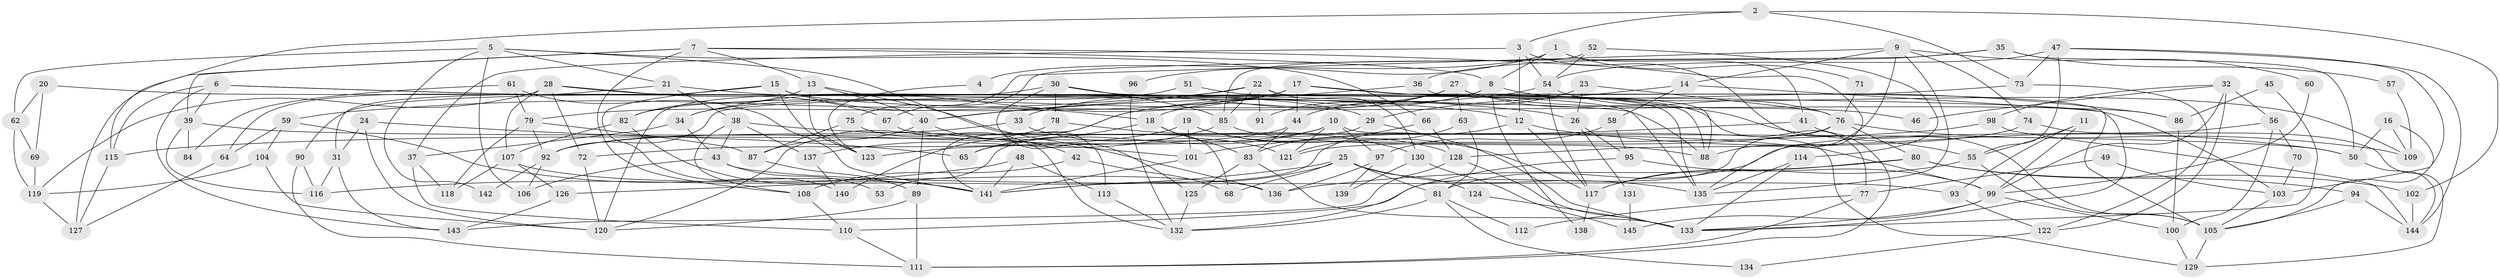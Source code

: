 // Generated by graph-tools (version 1.1) at 2025/36/03/09/25 02:36:21]
// undirected, 145 vertices, 290 edges
graph export_dot {
graph [start="1"]
  node [color=gray90,style=filled];
  1;
  2;
  3;
  4;
  5;
  6;
  7;
  8;
  9;
  10;
  11;
  12;
  13;
  14;
  15;
  16;
  17;
  18;
  19;
  20;
  21;
  22;
  23;
  24;
  25;
  26;
  27;
  28;
  29;
  30;
  31;
  32;
  33;
  34;
  35;
  36;
  37;
  38;
  39;
  40;
  41;
  42;
  43;
  44;
  45;
  46;
  47;
  48;
  49;
  50;
  51;
  52;
  53;
  54;
  55;
  56;
  57;
  58;
  59;
  60;
  61;
  62;
  63;
  64;
  65;
  66;
  67;
  68;
  69;
  70;
  71;
  72;
  73;
  74;
  75;
  76;
  77;
  78;
  79;
  80;
  81;
  82;
  83;
  84;
  85;
  86;
  87;
  88;
  89;
  90;
  91;
  92;
  93;
  94;
  95;
  96;
  97;
  98;
  99;
  100;
  101;
  102;
  103;
  104;
  105;
  106;
  107;
  108;
  109;
  110;
  111;
  112;
  113;
  114;
  115;
  116;
  117;
  118;
  119;
  120;
  121;
  122;
  123;
  124;
  125;
  126;
  127;
  128;
  129;
  130;
  131;
  132;
  133;
  134;
  135;
  136;
  137;
  138;
  139;
  140;
  141;
  142;
  143;
  144;
  145;
  1 -- 41;
  1 -- 8;
  1 -- 4;
  1 -- 71;
  1 -- 96;
  2 -- 73;
  2 -- 3;
  2 -- 102;
  2 -- 115;
  3 -- 54;
  3 -- 37;
  3 -- 12;
  3 -- 111;
  4 -- 123;
  5 -- 21;
  5 -- 106;
  5 -- 62;
  5 -- 66;
  5 -- 113;
  5 -- 142;
  6 -- 39;
  6 -- 115;
  6 -- 12;
  6 -- 26;
  6 -- 143;
  7 -- 135;
  7 -- 127;
  7 -- 8;
  7 -- 13;
  7 -- 39;
  7 -- 108;
  8 -- 18;
  8 -- 91;
  8 -- 109;
  8 -- 138;
  9 -- 14;
  9 -- 74;
  9 -- 60;
  9 -- 75;
  9 -- 88;
  9 -- 135;
  10 -- 92;
  10 -- 129;
  10 -- 65;
  10 -- 97;
  10 -- 121;
  11 -- 99;
  11 -- 55;
  11 -- 93;
  12 -- 50;
  12 -- 117;
  12 -- 141;
  13 -- 82;
  13 -- 40;
  13 -- 123;
  13 -- 136;
  14 -- 58;
  14 -- 133;
  14 -- 29;
  15 -- 31;
  15 -- 123;
  15 -- 18;
  15 -- 86;
  15 -- 140;
  16 -- 105;
  16 -- 109;
  16 -- 50;
  17 -- 86;
  17 -- 88;
  17 -- 34;
  17 -- 44;
  17 -- 77;
  17 -- 79;
  17 -- 120;
  18 -- 83;
  18 -- 65;
  18 -- 68;
  19 -- 128;
  19 -- 117;
  19 -- 72;
  19 -- 101;
  20 -- 69;
  20 -- 62;
  20 -- 103;
  21 -- 29;
  21 -- 38;
  21 -- 64;
  22 -- 105;
  22 -- 40;
  22 -- 59;
  22 -- 85;
  22 -- 91;
  22 -- 130;
  23 -- 76;
  23 -- 44;
  23 -- 26;
  24 -- 65;
  24 -- 120;
  24 -- 31;
  25 -- 135;
  25 -- 68;
  25 -- 81;
  25 -- 124;
  25 -- 126;
  25 -- 141;
  26 -- 95;
  26 -- 131;
  27 -- 55;
  27 -- 141;
  27 -- 33;
  27 -- 34;
  27 -- 46;
  27 -- 63;
  28 -- 107;
  28 -- 67;
  28 -- 72;
  28 -- 88;
  28 -- 119;
  29 -- 133;
  29 -- 53;
  30 -- 85;
  30 -- 90;
  30 -- 78;
  30 -- 125;
  30 -- 135;
  31 -- 143;
  31 -- 116;
  32 -- 98;
  32 -- 122;
  32 -- 46;
  32 -- 56;
  32 -- 99;
  33 -- 121;
  33 -- 92;
  34 -- 37;
  34 -- 43;
  35 -- 36;
  35 -- 50;
  35 -- 57;
  35 -- 67;
  36 -- 40;
  36 -- 88;
  37 -- 110;
  37 -- 118;
  38 -- 99;
  38 -- 137;
  38 -- 43;
  38 -- 108;
  39 -- 50;
  39 -- 84;
  39 -- 116;
  40 -- 87;
  40 -- 42;
  40 -- 89;
  41 -- 105;
  41 -- 101;
  42 -- 108;
  42 -- 68;
  43 -- 53;
  43 -- 93;
  43 -- 106;
  44 -- 83;
  44 -- 123;
  45 -- 86;
  45 -- 133;
  47 -- 103;
  47 -- 54;
  47 -- 55;
  47 -- 73;
  47 -- 144;
  48 -- 116;
  48 -- 141;
  48 -- 113;
  49 -- 103;
  49 -- 77;
  50 -- 144;
  51 -- 135;
  51 -- 82;
  52 -- 85;
  52 -- 54;
  52 -- 114;
  54 -- 76;
  54 -- 117;
  54 -- 140;
  55 -- 117;
  55 -- 105;
  56 -- 81;
  56 -- 70;
  56 -- 100;
  57 -- 109;
  58 -- 95;
  58 -- 97;
  59 -- 141;
  59 -- 64;
  59 -- 104;
  60 -- 99;
  61 -- 79;
  61 -- 141;
  61 -- 84;
  62 -- 119;
  62 -- 69;
  63 -- 81;
  63 -- 121;
  64 -- 127;
  66 -- 83;
  66 -- 128;
  67 -- 101;
  69 -- 119;
  70 -- 103;
  71 -- 76;
  72 -- 120;
  73 -- 92;
  73 -- 122;
  74 -- 129;
  74 -- 128;
  75 -- 132;
  75 -- 87;
  76 -- 110;
  76 -- 121;
  76 -- 80;
  76 -- 109;
  77 -- 111;
  77 -- 112;
  78 -- 120;
  78 -- 130;
  79 -- 87;
  79 -- 92;
  79 -- 118;
  80 -- 102;
  80 -- 94;
  80 -- 117;
  80 -- 136;
  81 -- 132;
  81 -- 112;
  81 -- 134;
  82 -- 141;
  82 -- 107;
  83 -- 133;
  83 -- 125;
  85 -- 88;
  85 -- 137;
  86 -- 100;
  87 -- 89;
  89 -- 120;
  89 -- 111;
  90 -- 111;
  90 -- 116;
  92 -- 106;
  92 -- 142;
  93 -- 122;
  94 -- 144;
  94 -- 105;
  95 -- 99;
  95 -- 132;
  96 -- 132;
  97 -- 136;
  97 -- 139;
  98 -- 115;
  98 -- 144;
  99 -- 133;
  99 -- 100;
  99 -- 145;
  100 -- 129;
  101 -- 141;
  102 -- 144;
  103 -- 105;
  104 -- 120;
  104 -- 119;
  105 -- 129;
  107 -- 136;
  107 -- 118;
  107 -- 126;
  108 -- 110;
  110 -- 111;
  113 -- 132;
  114 -- 135;
  114 -- 133;
  115 -- 127;
  117 -- 138;
  119 -- 127;
  122 -- 134;
  124 -- 133;
  125 -- 132;
  126 -- 143;
  128 -- 143;
  128 -- 133;
  130 -- 139;
  130 -- 145;
  131 -- 145;
  137 -- 140;
}
